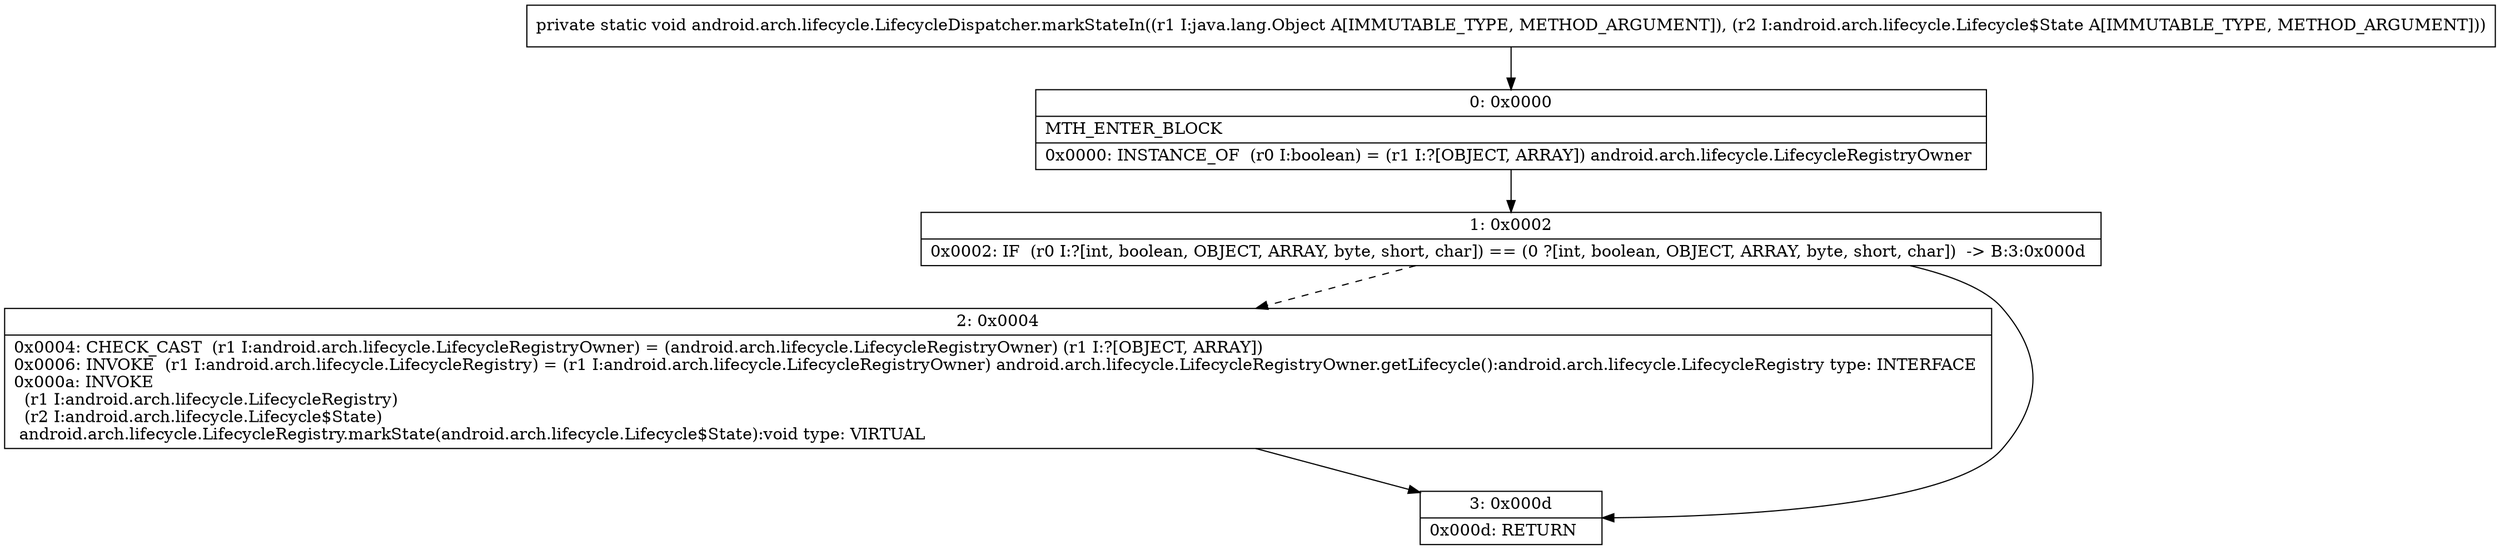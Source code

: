 digraph "CFG forandroid.arch.lifecycle.LifecycleDispatcher.markStateIn(Ljava\/lang\/Object;Landroid\/arch\/lifecycle\/Lifecycle$State;)V" {
Node_0 [shape=record,label="{0\:\ 0x0000|MTH_ENTER_BLOCK\l|0x0000: INSTANCE_OF  (r0 I:boolean) = (r1 I:?[OBJECT, ARRAY]) android.arch.lifecycle.LifecycleRegistryOwner \l}"];
Node_1 [shape=record,label="{1\:\ 0x0002|0x0002: IF  (r0 I:?[int, boolean, OBJECT, ARRAY, byte, short, char]) == (0 ?[int, boolean, OBJECT, ARRAY, byte, short, char])  \-\> B:3:0x000d \l}"];
Node_2 [shape=record,label="{2\:\ 0x0004|0x0004: CHECK_CAST  (r1 I:android.arch.lifecycle.LifecycleRegistryOwner) = (android.arch.lifecycle.LifecycleRegistryOwner) (r1 I:?[OBJECT, ARRAY]) \l0x0006: INVOKE  (r1 I:android.arch.lifecycle.LifecycleRegistry) = (r1 I:android.arch.lifecycle.LifecycleRegistryOwner) android.arch.lifecycle.LifecycleRegistryOwner.getLifecycle():android.arch.lifecycle.LifecycleRegistry type: INTERFACE \l0x000a: INVOKE  \l  (r1 I:android.arch.lifecycle.LifecycleRegistry)\l  (r2 I:android.arch.lifecycle.Lifecycle$State)\l android.arch.lifecycle.LifecycleRegistry.markState(android.arch.lifecycle.Lifecycle$State):void type: VIRTUAL \l}"];
Node_3 [shape=record,label="{3\:\ 0x000d|0x000d: RETURN   \l}"];
MethodNode[shape=record,label="{private static void android.arch.lifecycle.LifecycleDispatcher.markStateIn((r1 I:java.lang.Object A[IMMUTABLE_TYPE, METHOD_ARGUMENT]), (r2 I:android.arch.lifecycle.Lifecycle$State A[IMMUTABLE_TYPE, METHOD_ARGUMENT])) }"];
MethodNode -> Node_0;
Node_0 -> Node_1;
Node_1 -> Node_2[style=dashed];
Node_1 -> Node_3;
Node_2 -> Node_3;
}

